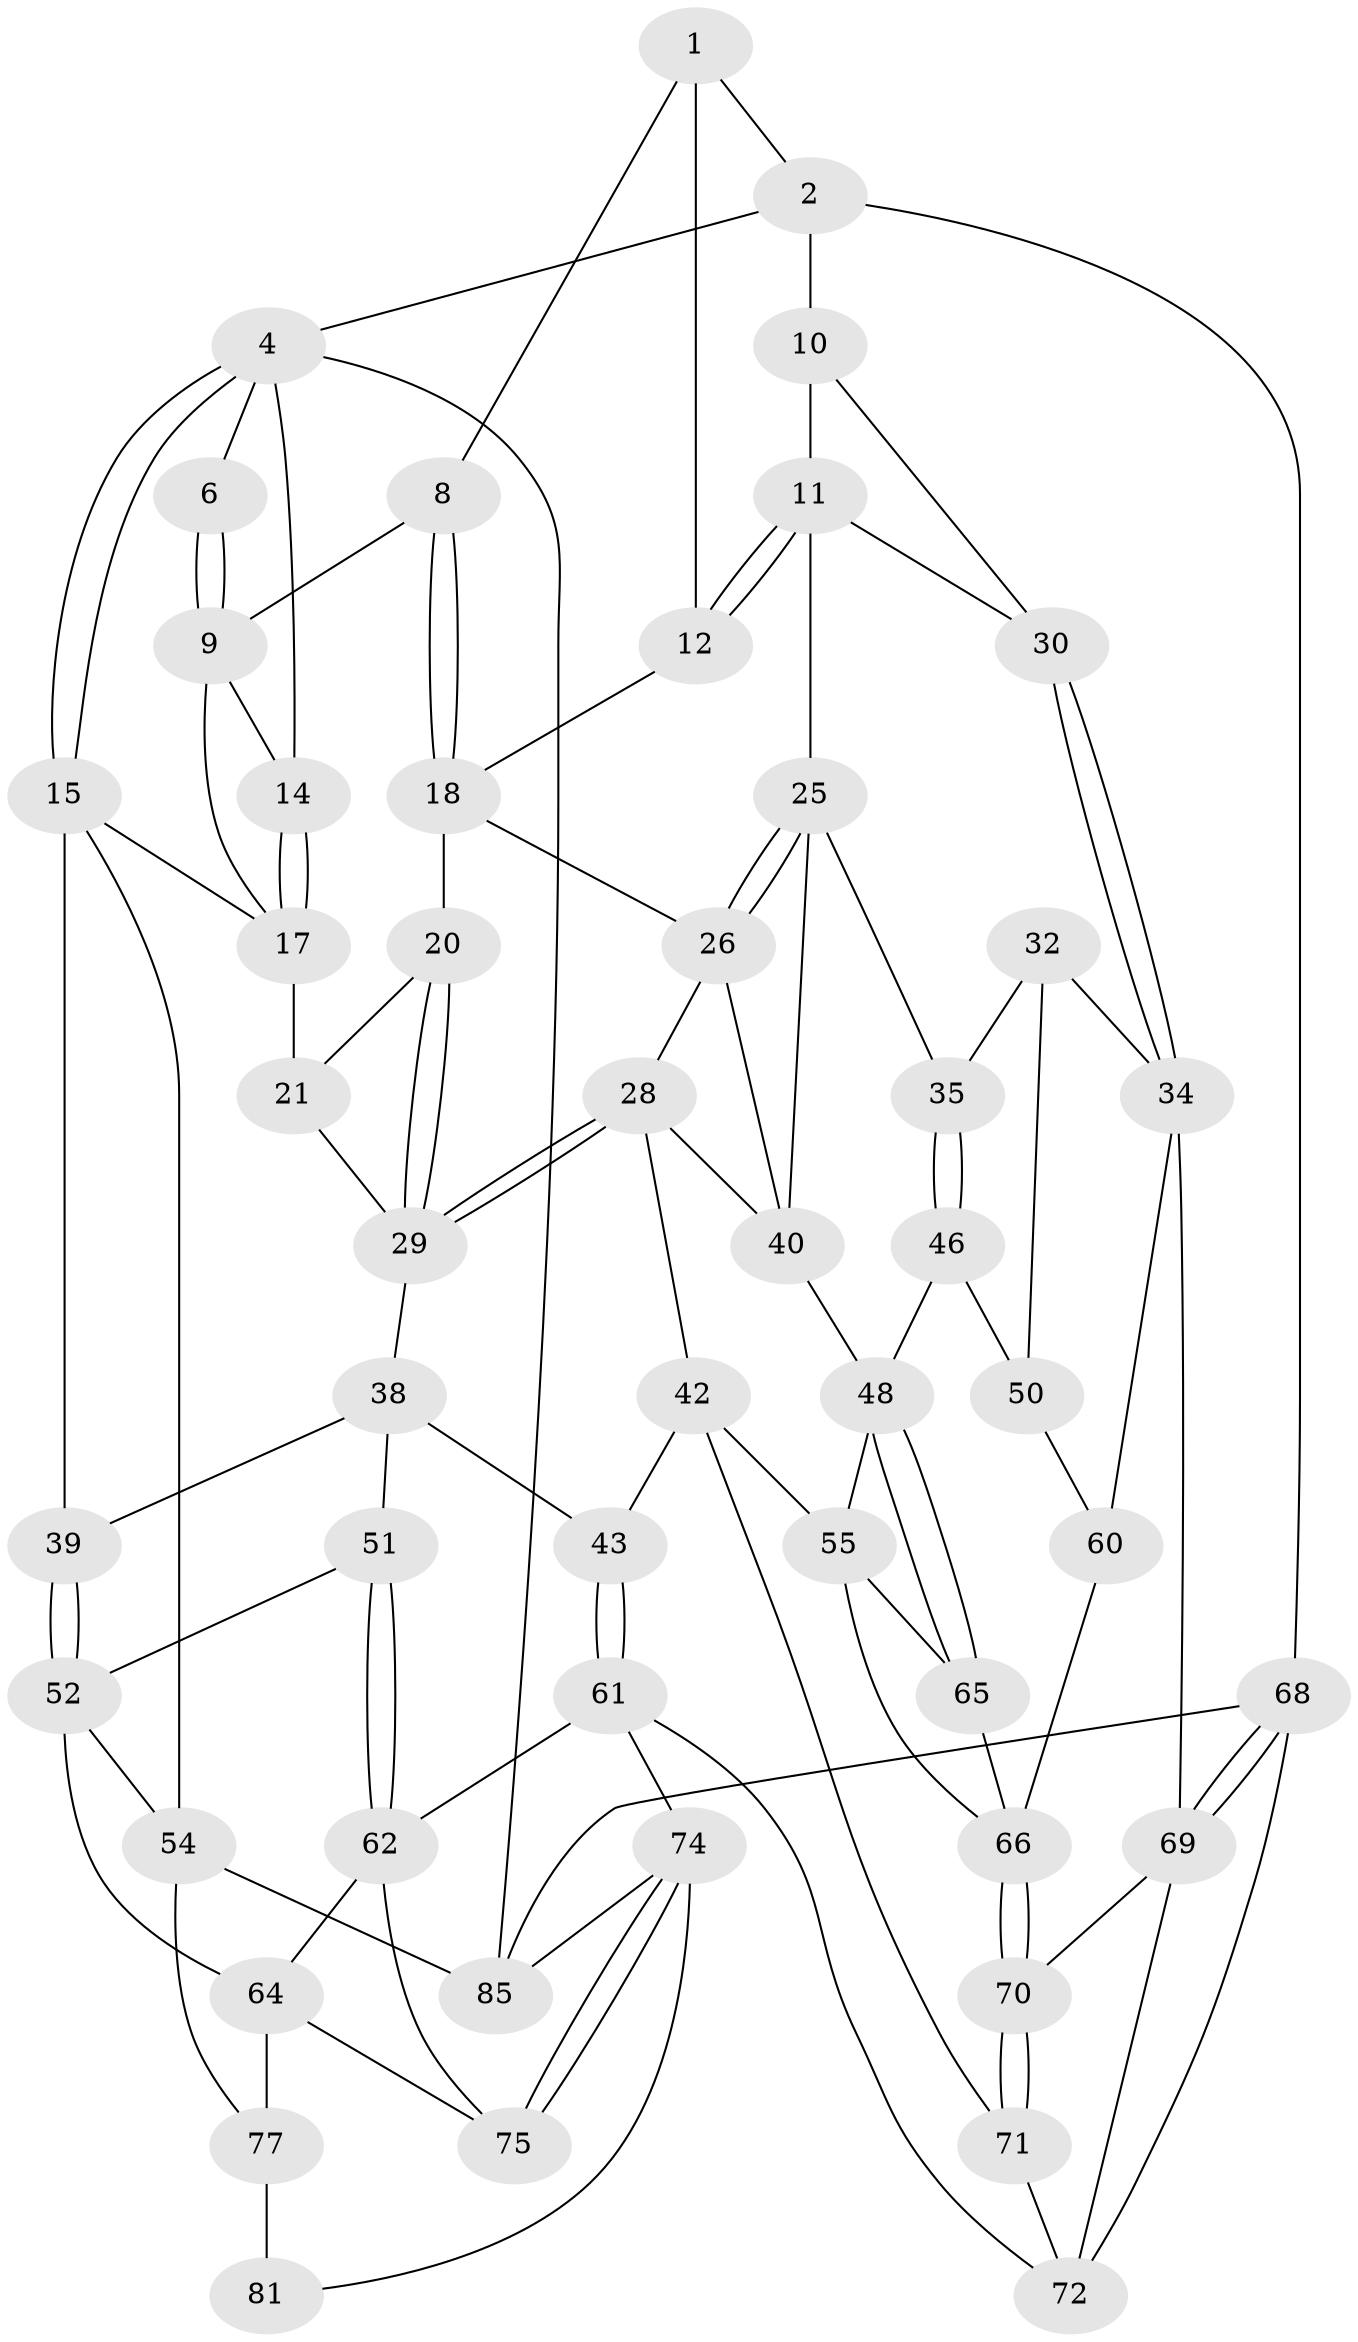 // original degree distribution, {3: 0.03488372093023256, 4: 0.20930232558139536, 6: 0.20930232558139536, 5: 0.5465116279069767}
// Generated by graph-tools (version 1.1) at 2025/42/03/06/25 10:42:34]
// undirected, 51 vertices, 108 edges
graph export_dot {
graph [start="1"]
  node [color=gray90,style=filled];
  1 [pos="+0.6429225507236872+0",super="+7"];
  2 [pos="+0.8610065985207532+0",super="+3"];
  4 [pos="+0+0",super="+5"];
  6 [pos="+0.3923704563552692+0"];
  8 [pos="+0.49135870928024544+0.17943486524405453"];
  9 [pos="+0.46425085124855253+0.16813663947389193",super="+13"];
  10 [pos="+0.8901959705473892+0.16046214169052758",super="+23"];
  11 [pos="+0.7775017525811234+0.24328826707641216",super="+24"];
  12 [pos="+0.7069660075543301+0.19769589159903841"];
  14 [pos="+0.31247180119178114+0"];
  15 [pos="+0+0.2969848146240576",super="+16"];
  17 [pos="+0.05930063523538159+0.27904150866126665",super="+22"];
  18 [pos="+0.5574103795515176+0.25711142247848706",super="+19"];
  20 [pos="+0.48224851367685745+0.3104861872675892"];
  21 [pos="+0.3589848101604703+0.32913556902886854"];
  25 [pos="+0.7377319501142935+0.3716471760266736",super="+36"];
  26 [pos="+0.5835281700567188+0.3610660623644555",super="+27"];
  28 [pos="+0.5283573312685875+0.4621187402051798",super="+41"];
  29 [pos="+0.5007998643022133+0.42975833762584925",super="+37"];
  30 [pos="+1+0.42765142886503515",super="+31"];
  32 [pos="+0.8455667310505917+0.34996987482284075",super="+33"];
  34 [pos="+1+0.43731023709720535",super="+59"];
  35 [pos="+0.856262547236082+0.48876226936654865"];
  38 [pos="+0.3421692965220894+0.4445905618988367",super="+44"];
  39 [pos="+0.09315855786928194+0.4224626750823078"];
  40 [pos="+0.7176742770307449+0.45881830957857217",super="+45"];
  42 [pos="+0.4767534006108397+0.6156103608619387",super="+57"];
  43 [pos="+0.42841054957415947+0.6137182143941629"];
  46 [pos="+0.8837502184721412+0.5063412771130208",super="+47"];
  48 [pos="+0.7574856939966363+0.5997613112886673",super="+49"];
  50 [pos="+0.9115926634642545+0.5090556907036538",super="+58"];
  51 [pos="+0.16469843017067304+0.5356604969725782"];
  52 [pos="+0.14818734326319533+0.5276354950912546",super="+53"];
  54 [pos="+0+0.7044291400579284",super="+79"];
  55 [pos="+0.5780514547850287+0.6268102677190588",super="+56"];
  60 [pos="+0.9153831282995711+0.7628216237168206"];
  61 [pos="+0.35874639782035334+0.660368196305084",super="+73"];
  62 [pos="+0.3078967006207146+0.6814826599317305",super="+63"];
  64 [pos="+0.09142976988006632+0.7249761230716395",super="+76"];
  65 [pos="+0.7490547705241188+0.6141109332523583"];
  66 [pos="+0.7622349909433083+0.7901701007273154",super="+67"];
  68 [pos="+1+1",super="+84"];
  69 [pos="+1+0.9116519462499365",super="+82"];
  70 [pos="+0.7104801087987551+0.8423373827219928"];
  71 [pos="+0.5197418898621821+0.6890482578188241"];
  72 [pos="+0.49107665420379837+0.8447754115585345",super="+83"];
  74 [pos="+0.2887641072140883+0.9289552001777011",super="+80"];
  75 [pos="+0.27728628033689723+0.8663213516468475"];
  77 [pos="+0.10583601995124944+0.8338195244603307",super="+78"];
  81 [pos="+0.15712769443620056+0.9148920338350781"];
  85 [pos="+0.3533678388948655+1",super="+86"];
  1 -- 2;
  1 -- 8;
  1 -- 12;
  2 -- 10 [weight=2];
  2 -- 4;
  2 -- 68;
  4 -- 15;
  4 -- 15;
  4 -- 85;
  4 -- 6;
  4 -- 14;
  6 -- 9;
  6 -- 9;
  8 -- 9;
  8 -- 18;
  8 -- 18;
  9 -- 14;
  9 -- 17;
  10 -- 11;
  10 -- 30;
  11 -- 12;
  11 -- 12;
  11 -- 25;
  11 -- 30;
  12 -- 18;
  14 -- 17;
  14 -- 17;
  15 -- 54;
  15 -- 17;
  15 -- 39;
  17 -- 21;
  18 -- 26;
  18 -- 20;
  20 -- 21;
  20 -- 29;
  20 -- 29;
  21 -- 29;
  25 -- 26;
  25 -- 26;
  25 -- 40;
  25 -- 35;
  26 -- 40;
  26 -- 28;
  28 -- 29;
  28 -- 29;
  28 -- 42;
  28 -- 40;
  29 -- 38;
  30 -- 34;
  30 -- 34;
  32 -- 35;
  32 -- 34;
  32 -- 50;
  34 -- 60;
  34 -- 69;
  35 -- 46;
  35 -- 46;
  38 -- 39;
  38 -- 51;
  38 -- 43;
  39 -- 52;
  39 -- 52;
  40 -- 48;
  42 -- 43;
  42 -- 71;
  42 -- 55;
  43 -- 61;
  43 -- 61;
  46 -- 50 [weight=2];
  46 -- 48;
  48 -- 65;
  48 -- 65;
  48 -- 55;
  50 -- 60;
  51 -- 52;
  51 -- 62;
  51 -- 62;
  52 -- 64;
  52 -- 54;
  54 -- 85;
  54 -- 77;
  55 -- 65;
  55 -- 66;
  60 -- 66;
  61 -- 62;
  61 -- 72;
  61 -- 74;
  62 -- 64;
  62 -- 75;
  64 -- 75;
  64 -- 77;
  65 -- 66;
  66 -- 70;
  66 -- 70;
  68 -- 69;
  68 -- 69;
  68 -- 85 [weight=2];
  68 -- 72;
  69 -- 70;
  69 -- 72;
  70 -- 71;
  70 -- 71;
  71 -- 72;
  74 -- 75;
  74 -- 75;
  74 -- 81;
  74 -- 85;
  77 -- 81 [weight=2];
}
